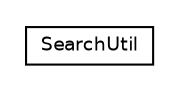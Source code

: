 #!/usr/local/bin/dot
#
# Class diagram 
# Generated by UmlGraph version 4.6 (http://www.spinellis.gr/sw/umlgraph)
#

digraph G {
	edge [fontname="Helvetica",fontsize=10,labelfontname="Helvetica",labelfontsize=10];
	node [fontname="Helvetica",fontsize=10,shape=plaintext];
	// org.apache.archiva.indexer.util.SearchUtil
	c15280 [label=<<table border="0" cellborder="1" cellspacing="0" cellpadding="2" port="p" href="./SearchUtil.html">
		<tr><td><table border="0" cellspacing="0" cellpadding="1">
			<tr><td> SearchUtil </td></tr>
		</table></td></tr>
		</table>>, fontname="Helvetica", fontcolor="black", fontsize=9.0];
}

